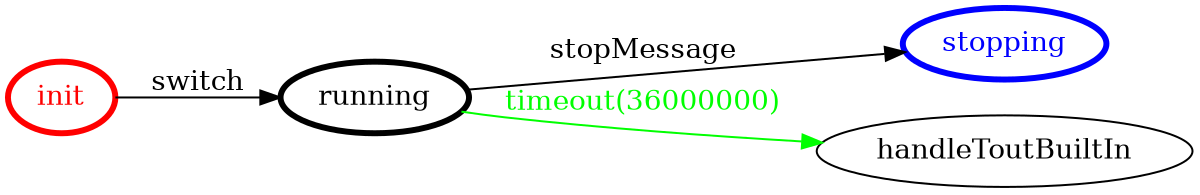 /*
*
* A GraphViz DOT FSM description 
* Please use a GraphViz visualizer (like http://www.webgraphviz.com)
*  
*/

digraph finite_state_machine {
	rankdir=LR
	size="8,5"
	
	init [ color = red ][ fontcolor = red ][ penwidth = 3 ]
	running [ color = black ][ fontcolor = black ][ penwidth = 3 ]
	stopping [ color = blue ][ fontcolor = blue ][ penwidth = 3 ]
	
	running -> handleToutBuiltIn [ label = "timeout(36000000)" ][ color = green ][ fontcolor = green ]
	running -> stopping [ label = "stopMessage" ][ color = black ][ fontcolor = black ]
	init -> running [ label = "switch" ][ color = black ][ fontcolor = black ]
}
